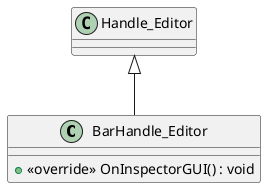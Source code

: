 @startuml
class BarHandle_Editor {
    + <<override>> OnInspectorGUI() : void
}
Handle_Editor <|-- BarHandle_Editor
@enduml

